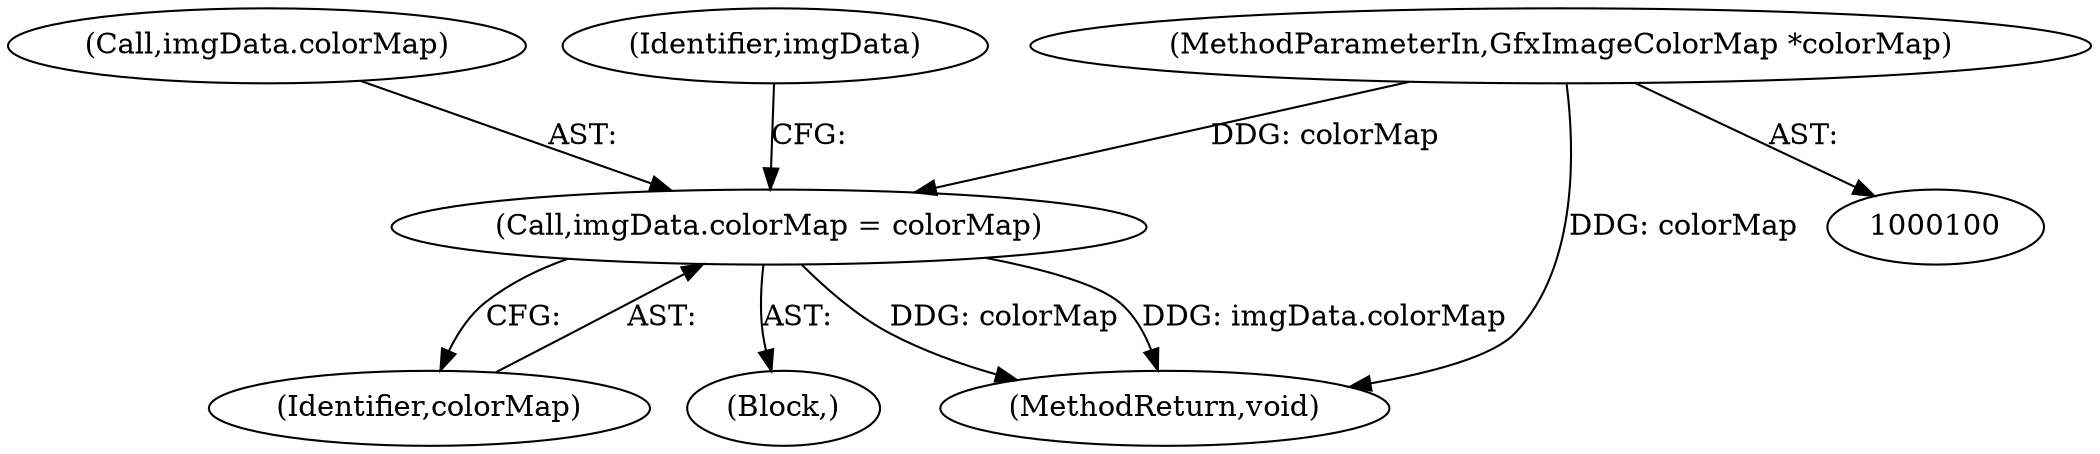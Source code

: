 digraph "0_poppler_7b2d314a61fd0e12f47c62996cb49ec0d1ba747a_10@pointer" {
"1000183" [label="(Call,imgData.colorMap = colorMap)"];
"1000106" [label="(MethodParameterIn,GfxImageColorMap *colorMap)"];
"1000187" [label="(Identifier,colorMap)"];
"1000109" [label="(Block,)"];
"1000184" [label="(Call,imgData.colorMap)"];
"1000106" [label="(MethodParameterIn,GfxImageColorMap *colorMap)"];
"1000566" [label="(MethodReturn,void)"];
"1000190" [label="(Identifier,imgData)"];
"1000183" [label="(Call,imgData.colorMap = colorMap)"];
"1000183" -> "1000109"  [label="AST: "];
"1000183" -> "1000187"  [label="CFG: "];
"1000184" -> "1000183"  [label="AST: "];
"1000187" -> "1000183"  [label="AST: "];
"1000190" -> "1000183"  [label="CFG: "];
"1000183" -> "1000566"  [label="DDG: colorMap"];
"1000183" -> "1000566"  [label="DDG: imgData.colorMap"];
"1000106" -> "1000183"  [label="DDG: colorMap"];
"1000106" -> "1000100"  [label="AST: "];
"1000106" -> "1000566"  [label="DDG: colorMap"];
}
